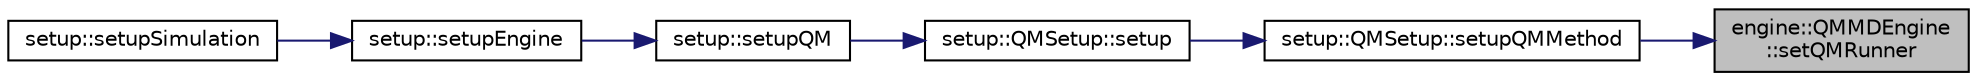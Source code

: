 digraph "engine::QMMDEngine::setQMRunner"
{
 // LATEX_PDF_SIZE
  edge [fontname="Helvetica",fontsize="10",labelfontname="Helvetica",labelfontsize="10"];
  node [fontname="Helvetica",fontsize="10",shape=record];
  rankdir="RL";
  Node1 [label="engine::QMMDEngine\l::setQMRunner",height=0.2,width=0.4,color="black", fillcolor="grey75", style="filled", fontcolor="black",tooltip=" "];
  Node1 -> Node2 [dir="back",color="midnightblue",fontsize="10",style="solid",fontname="Helvetica"];
  Node2 [label="setup::QMSetup::setupQMMethod",height=0.2,width=0.4,color="black", fillcolor="white", style="filled",URL="$classsetup_1_1QMSetup.html#a3acfc66ca56f31c457eb299a43273940",tooltip="setup the \"QM\" method of the system"];
  Node2 -> Node3 [dir="back",color="midnightblue",fontsize="10",style="solid",fontname="Helvetica"];
  Node3 [label="setup::QMSetup::setup",height=0.2,width=0.4,color="black", fillcolor="white", style="filled",URL="$classsetup_1_1QMSetup.html#abb13e7a124c013ebac0d9cc8e6145c0a",tooltip="setup QM-MD for all subtypes"];
  Node3 -> Node4 [dir="back",color="midnightblue",fontsize="10",style="solid",fontname="Helvetica"];
  Node4 [label="setup::setupQM",height=0.2,width=0.4,color="black", fillcolor="white", style="filled",URL="$namespacesetup.html#aeb7718c0af5497ac17ca90b04986fdb1",tooltip="wrapper to build QMSetup object and call setup"];
  Node4 -> Node5 [dir="back",color="midnightblue",fontsize="10",style="solid",fontname="Helvetica"];
  Node5 [label="setup::setupEngine",height=0.2,width=0.4,color="black", fillcolor="white", style="filled",URL="$namespacesetup.html#aa83171046bbca205b3db6e0cd2dbc4e1",tooltip="setup the engine"];
  Node5 -> Node6 [dir="back",color="midnightblue",fontsize="10",style="solid",fontname="Helvetica"];
  Node6 [label="setup::setupSimulation",height=0.2,width=0.4,color="black", fillcolor="white", style="filled",URL="$namespacesetup.html#a1c000cdfa46aed7d8018017635915ae1",tooltip="setup the engine"];
}
